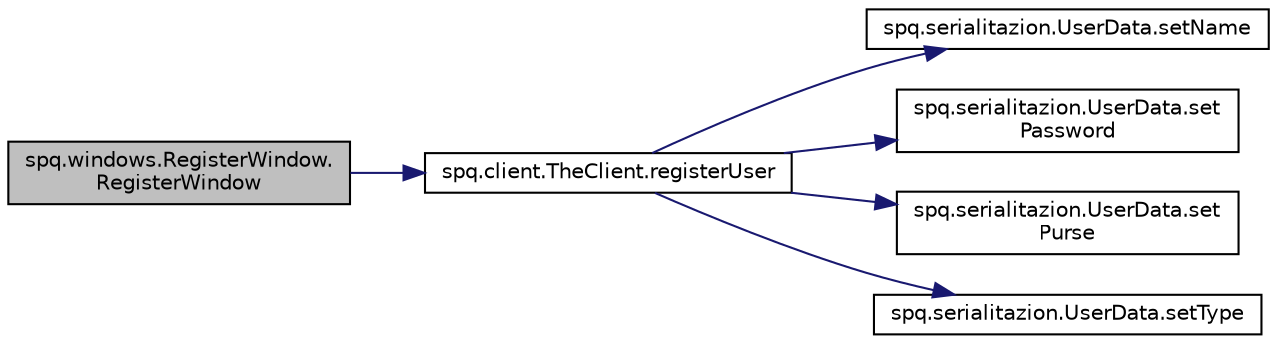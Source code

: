 digraph "spq.windows.RegisterWindow.RegisterWindow"
{
 // LATEX_PDF_SIZE
  edge [fontname="Helvetica",fontsize="10",labelfontname="Helvetica",labelfontsize="10"];
  node [fontname="Helvetica",fontsize="10",shape=record];
  rankdir="LR";
  Node1 [label="spq.windows.RegisterWindow.\lRegisterWindow",height=0.2,width=0.4,color="black", fillcolor="grey75", style="filled", fontcolor="black",tooltip=" "];
  Node1 -> Node2 [color="midnightblue",fontsize="10",style="solid",fontname="Helvetica"];
  Node2 [label="spq.client.TheClient.registerUser",height=0.2,width=0.4,color="black", fillcolor="white", style="filled",URL="$classspq_1_1client_1_1_the_client.html#a7c577348a80f03ccd1a81297fd1e7809",tooltip=" "];
  Node2 -> Node3 [color="midnightblue",fontsize="10",style="solid",fontname="Helvetica"];
  Node3 [label="spq.serialitazion.UserData.setName",height=0.2,width=0.4,color="black", fillcolor="white", style="filled",URL="$classspq_1_1serialitazion_1_1_user_data.html#ad3367a8303a09273808ce0c03b730a2e",tooltip=" "];
  Node2 -> Node4 [color="midnightblue",fontsize="10",style="solid",fontname="Helvetica"];
  Node4 [label="spq.serialitazion.UserData.set\lPassword",height=0.2,width=0.4,color="black", fillcolor="white", style="filled",URL="$classspq_1_1serialitazion_1_1_user_data.html#ae12c1e4a9befbc28955a64b623c9afa3",tooltip=" "];
  Node2 -> Node5 [color="midnightblue",fontsize="10",style="solid",fontname="Helvetica"];
  Node5 [label="spq.serialitazion.UserData.set\lPurse",height=0.2,width=0.4,color="black", fillcolor="white", style="filled",URL="$classspq_1_1serialitazion_1_1_user_data.html#a4c35c1e1cf9297ce97a9193afdd301df",tooltip=" "];
  Node2 -> Node6 [color="midnightblue",fontsize="10",style="solid",fontname="Helvetica"];
  Node6 [label="spq.serialitazion.UserData.setType",height=0.2,width=0.4,color="black", fillcolor="white", style="filled",URL="$classspq_1_1serialitazion_1_1_user_data.html#ad18d1a51bb1c5b2e1b7bd12b1e90f597",tooltip=" "];
}
